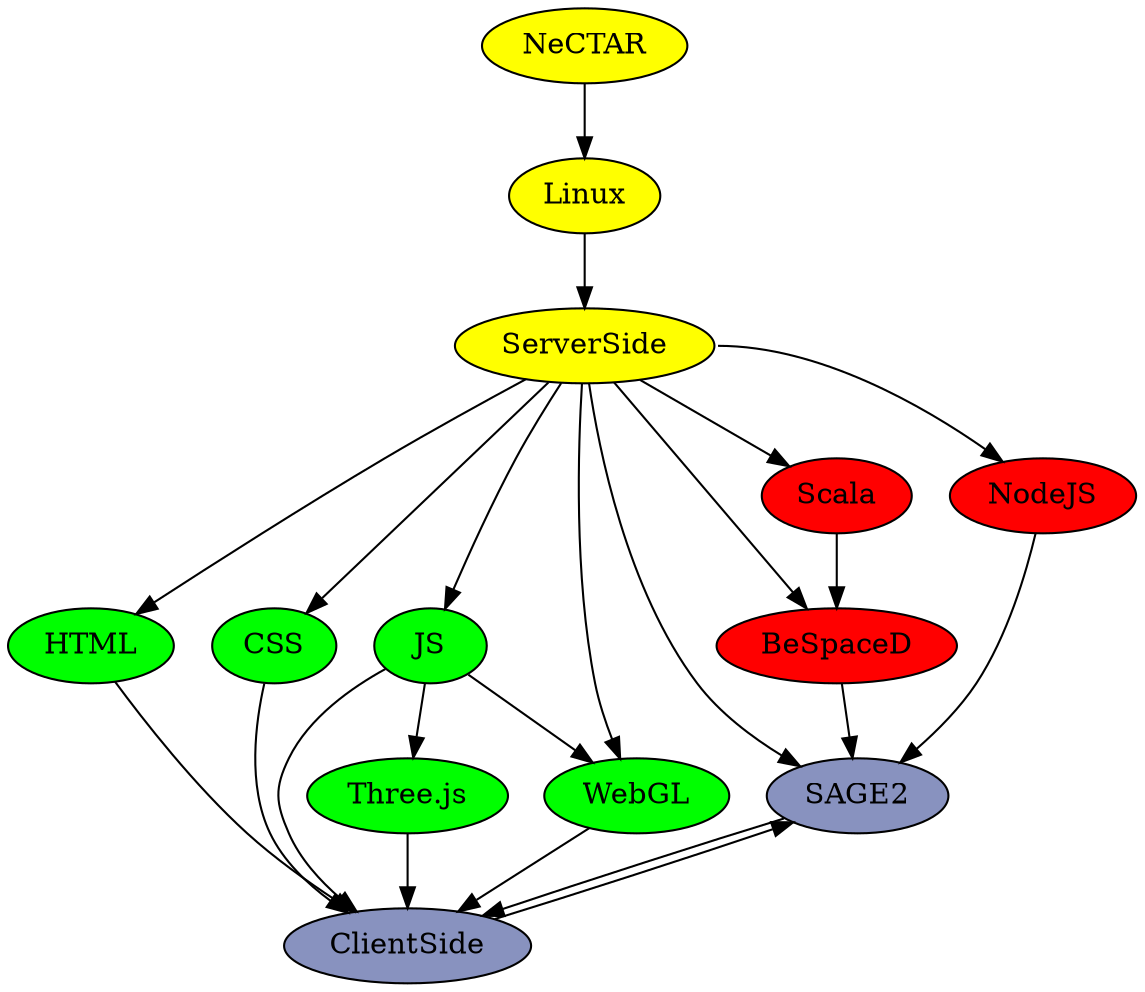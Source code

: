 digraph "Euclidian" {
    bgcolor=transparent
    {node[style=filled, fillcolor="#FFFF00" group=infrastructure] NeCTAR Linux ServerSide}
    {node[style=filled, fillcolor="#FF0000" group=server] Scala BeSpaceD NodeJS}
    {node[style=filled, fillcolor="#00FF00" group=client] HTML CSS JS Three WebGL}
    {node[style=filled, fillcolor="#8892bf"] SAGE2 ClientSide}
    {rank=same; HTML; CSS; JS;}
    Three[label="Three.js"]
    NeCTAR -> Linux -> ServerSide -> {Scala BeSpaceD SAGE2 WebGL JS CSS HTML}
    ServerSide:e -> NodeJS
    {HTML CSS JS Three WebGL SAGE2} -> ClientSide
    {NodeJS BeSpaceD ClientSide} -> SAGE2
    JS -> {Three WebGL}
    Scala -> BeSpaceD
}
